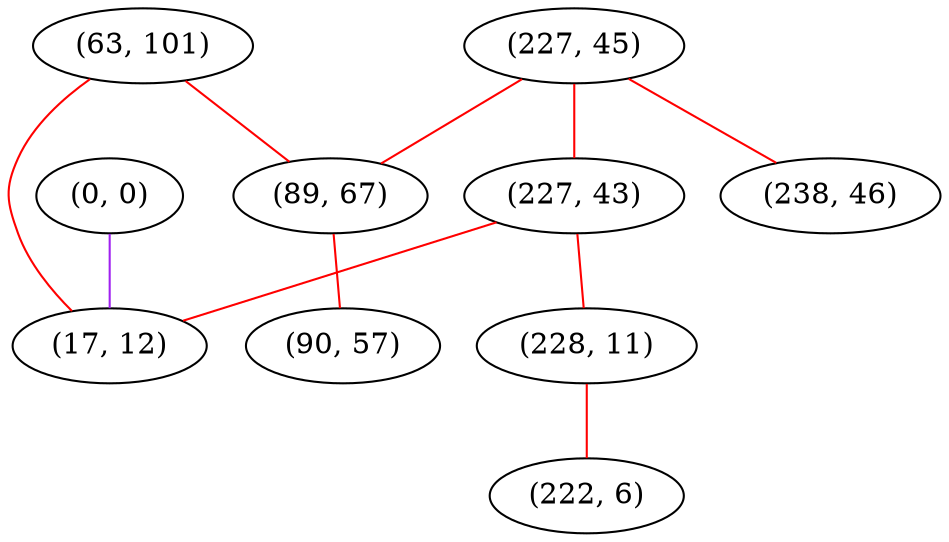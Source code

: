 graph "" {
"(0, 0)";
"(227, 45)";
"(63, 101)";
"(227, 43)";
"(228, 11)";
"(17, 12)";
"(238, 46)";
"(89, 67)";
"(90, 57)";
"(222, 6)";
"(0, 0)" -- "(17, 12)"  [color=purple, key=0, weight=4];
"(227, 45)" -- "(89, 67)"  [color=red, key=0, weight=1];
"(227, 45)" -- "(227, 43)"  [color=red, key=0, weight=1];
"(227, 45)" -- "(238, 46)"  [color=red, key=0, weight=1];
"(63, 101)" -- "(89, 67)"  [color=red, key=0, weight=1];
"(63, 101)" -- "(17, 12)"  [color=red, key=0, weight=1];
"(227, 43)" -- "(228, 11)"  [color=red, key=0, weight=1];
"(227, 43)" -- "(17, 12)"  [color=red, key=0, weight=1];
"(228, 11)" -- "(222, 6)"  [color=red, key=0, weight=1];
"(89, 67)" -- "(90, 57)"  [color=red, key=0, weight=1];
}
